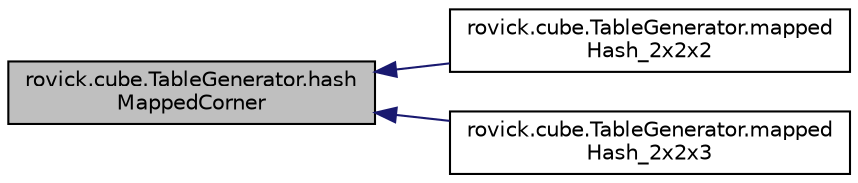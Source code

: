 digraph "rovick.cube.TableGenerator.hashMappedCorner"
{
  edge [fontname="Helvetica",fontsize="10",labelfontname="Helvetica",labelfontsize="10"];
  node [fontname="Helvetica",fontsize="10",shape=record];
  rankdir="LR";
  Node106 [label="rovick.cube.TableGenerator.hash\lMappedCorner",height=0.2,width=0.4,color="black", fillcolor="grey75", style="filled", fontcolor="black"];
  Node106 -> Node107 [dir="back",color="midnightblue",fontsize="10",style="solid",fontname="Helvetica"];
  Node107 [label="rovick.cube.TableGenerator.mapped\lHash_2x2x2",height=0.2,width=0.4,color="black", fillcolor="white", style="filled",URL="$classrovick_1_1cube_1_1_table_generator.html#a2bf8cca4629d49d46e56b185b611381e"];
  Node106 -> Node108 [dir="back",color="midnightblue",fontsize="10",style="solid",fontname="Helvetica"];
  Node108 [label="rovick.cube.TableGenerator.mapped\lHash_2x2x3",height=0.2,width=0.4,color="black", fillcolor="white", style="filled",URL="$classrovick_1_1cube_1_1_table_generator.html#a139263780f8f0cba1445da798d2fe0f7"];
}
